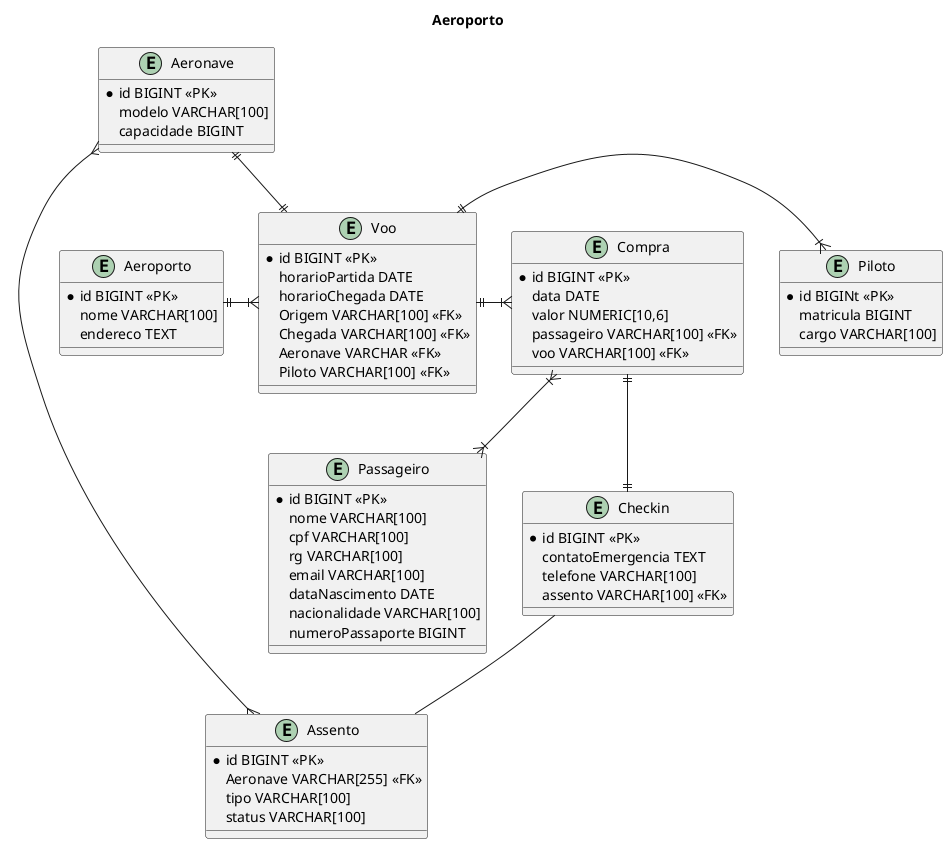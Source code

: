 @startuml Aeroporto

title Aeroporto

entity Aeroporto{
    *id BIGINT <<PK>>
    nome VARCHAR[100]
    endereco TEXT
}

entity Aeronave{
    *id BIGINT <<PK>>
    modelo VARCHAR[100]
    capacidade BIGINT
}

entity Voo{
    *id BIGINT <<PK>>
    horarioPartida DATE
    horarioChegada DATE
    Origem VARCHAR[100] <<FK>>
    Chegada VARCHAR[100] <<FK>>
    Aeronave VARCHAR <<FK>>
    Piloto VARCHAR[100] <<FK>>
}

entity Compra{
    *id BIGINT <<PK>>
    data DATE
    valor NUMERIC[10,6]
    passageiro VARCHAR[100] <<FK>>
    voo VARCHAR[100] <<FK>>
}

entity Passageiro{
    *id BIGINT <<PK>>
    nome VARCHAR[100]
    cpf VARCHAR[100]
    rg VARCHAR[100]
    email VARCHAR[100]
    dataNascimento DATE
    nacionalidade VARCHAR[100]
    numeroPassaporte BIGINT
}

entity Checkin{
    *id BIGINT <<PK>>
    contatoEmergencia TEXT
    telefone VARCHAR[100]
    assento VARCHAR[100] <<FK>> 
}

entity Assento{
    *id BIGINT <<PK>>
    Aeronave VARCHAR[255] <<FK>>
    tipo VARCHAR[100]
    status VARCHAR[100]
}

entity Piloto{
    *id BIGINt <<PK>>
    matricula BIGINT
    cargo VARCHAR[100]
}

Voo ||-up-|| Aeronave
Voo }|-left-|| Aeroporto
Voo ||-right-|{ Piloto
Voo ||-right-|{ Compra
Compra }|--|{ Passageiro
Compra ||--|| Checkin
Checkin -- Assento
Assento }-left-{ Aeronave

@enduml